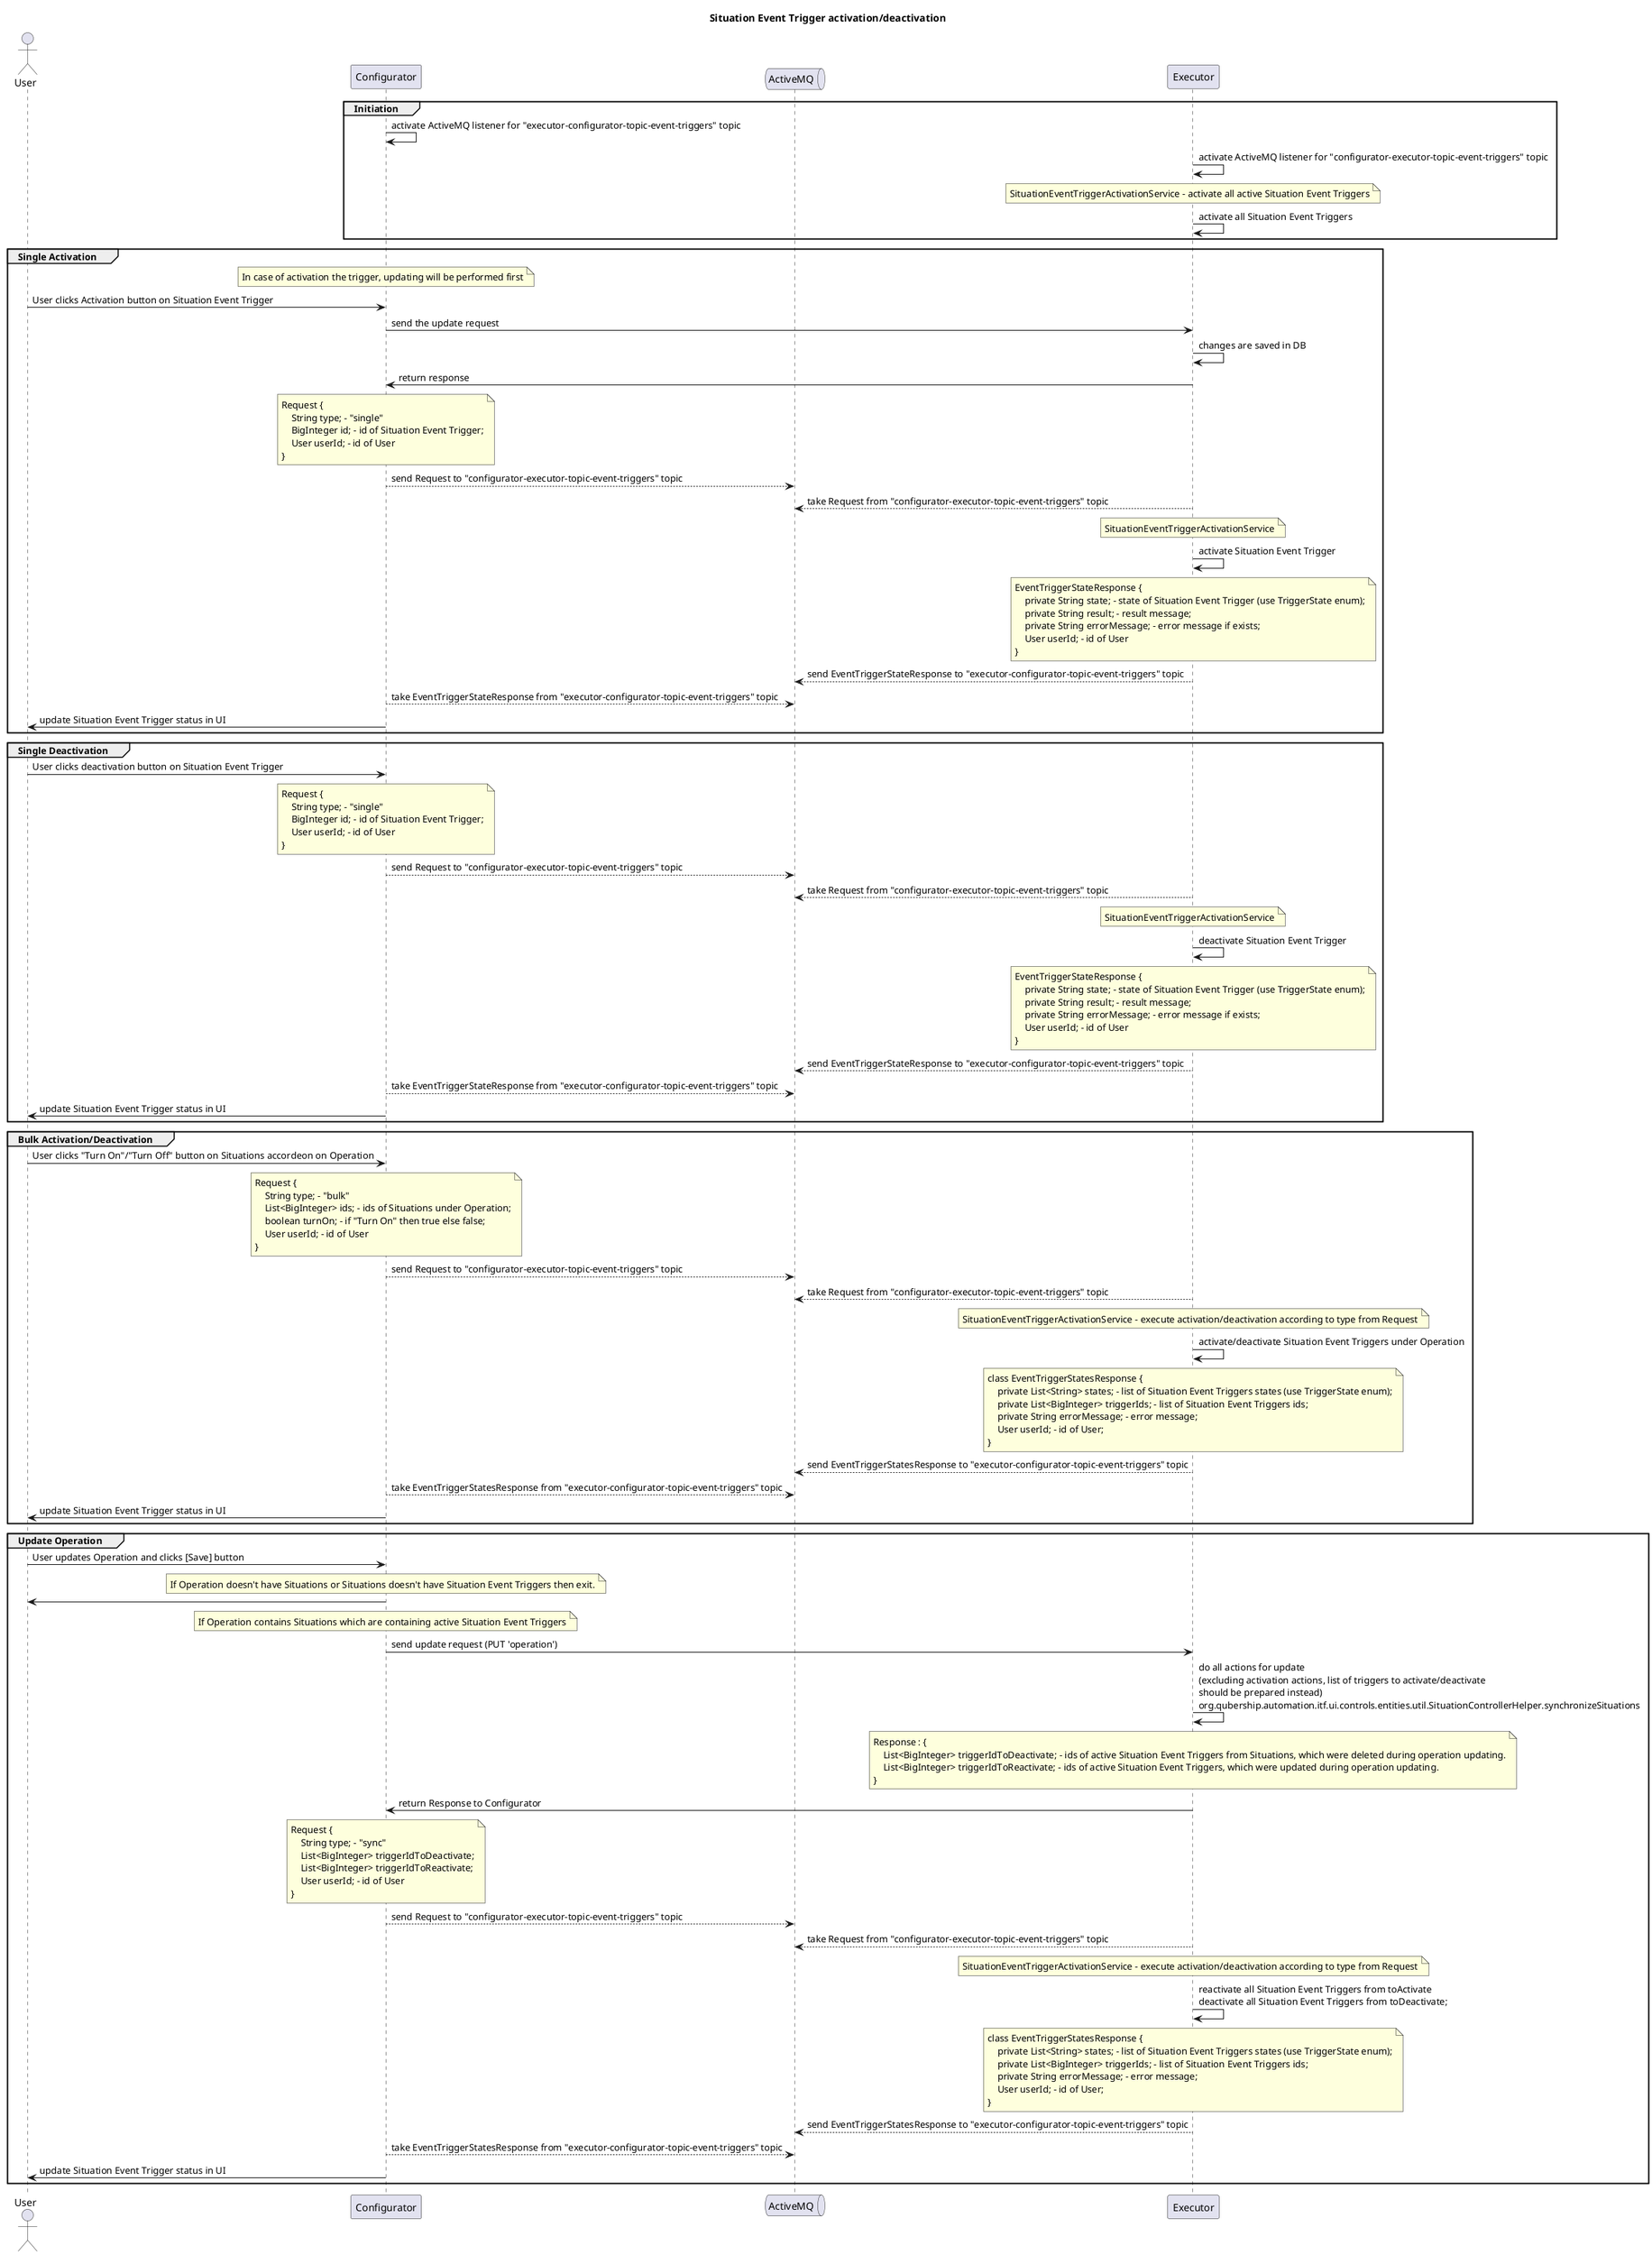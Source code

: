 @startuml
title Situation Event Trigger activation/deactivation

actor User
participant Configurator
queue ActiveMQ
participant Executor

group Initiation
    Configurator -> Configurator: activate ActiveMQ listener for "executor-configurator-topic-event-triggers" topic
    Executor -> Executor: activate ActiveMQ listener for "configurator-executor-topic-event-triggers" topic
    note over Executor
        SituationEventTriggerActivationService - activate all active Situation Event Triggers
    end note
    Executor -> Executor: activate all Situation Event Triggers
end

group Single Activation
    note over Configurator
        In case of activation the trigger, updating will be performed first
    end note

    User -> Configurator: User clicks Activation button on Situation Event Trigger
    Configurator -> Executor: send the update request
    Executor -> Executor: changes are saved in DB
    Executor -> Configurator: return response

    note over Configurator
        Request {
            String type; - "single"
            BigInteger id; - id of Situation Event Trigger;
            User userId; - id of User
        }
    end note
    Configurator --> ActiveMQ: send Request to "configurator-executor-topic-event-triggers" topic
    Executor --> ActiveMQ: take Request from "configurator-executor-topic-event-triggers" topic

    note over Executor
        SituationEventTriggerActivationService
    end note
    Executor -> Executor: activate Situation Event Trigger

    note over Executor
        EventTriggerStateResponse {
            private String state; - state of Situation Event Trigger (use TriggerState enum);
            private String result; - result message;
            private String errorMessage; - error message if exists;
            User userId; - id of User
        }
    end note
    Executor --> ActiveMQ: send EventTriggerStateResponse to "executor-configurator-topic-event-triggers" topic
    Configurator --> ActiveMQ: take EventTriggerStateResponse from "executor-configurator-topic-event-triggers" topic
    Configurator -> User: update Situation Event Trigger status in UI
end

group Single Deactivation
    User -> Configurator: User clicks deactivation button on Situation Event Trigger

    note over Configurator
        Request {
            String type; - "single"
            BigInteger id; - id of Situation Event Trigger;
            User userId; - id of User
        }
    end note
    Configurator --> ActiveMQ: send Request to "configurator-executor-topic-event-triggers" topic
    Executor --> ActiveMQ: take Request from "configurator-executor-topic-event-triggers" topic

    note over Executor
        SituationEventTriggerActivationService
    end note
    Executor -> Executor: deactivate Situation Event Trigger

    note over Executor
        EventTriggerStateResponse {
            private String state; - state of Situation Event Trigger (use TriggerState enum);
            private String result; - result message;
            private String errorMessage; - error message if exists;
            User userId; - id of User
        }
    end note
    Executor --> ActiveMQ: send EventTriggerStateResponse to "executor-configurator-topic-event-triggers" topic
    Configurator --> ActiveMQ: take EventTriggerStateResponse from "executor-configurator-topic-event-triggers" topic
    Configurator -> User: update Situation Event Trigger status in UI
end

group Bulk Activation/Deactivation
    User -> Configurator: User clicks "Turn On"/"Turn Off" button on Situations accordeon on Operation
    note over Configurator
        Request {
            String type; - "bulk"
            List<BigInteger> ids; - ids of Situations under Operation;
            boolean turnOn; - if "Turn On" then true else false;
            User userId; - id of User
        }
    end note
    Configurator --> ActiveMQ: send Request to "configurator-executor-topic-event-triggers" topic
    Executor --> ActiveMQ: take Request from "configurator-executor-topic-event-triggers" topic

    note over Executor
        SituationEventTriggerActivationService - execute activation/deactivation according to type from Request
    end note
    Executor -> Executor: activate/deactivate Situation Event Triggers under Operation

    note over Executor
        class EventTriggerStatesResponse {
            private List<String> states; - list of Situation Event Triggers states (use TriggerState enum);
            private List<BigInteger> triggerIds; - list of Situation Event Triggers ids;
            private String errorMessage; - error message;
            User userId; - id of User;
        }
    end note
    Executor --> ActiveMQ: send EventTriggerStatesResponse to "executor-configurator-topic-event-triggers" topic
    Configurator --> ActiveMQ: take EventTriggerStatesResponse from "executor-configurator-topic-event-triggers" topic
    Configurator -> User: update Situation Event Trigger status in UI
end

group Update Operation
    User -> Configurator: User updates Operation and clicks [Save] button
    note over Configurator
        If Operation doesn't have Situations or Situations doesn't have Situation Event Triggers then exit.
    end note
    Configurator -> User

    note over Configurator
        If Operation contains Situations which are containing active Situation Event Triggers
    end note

    Configurator -> Executor: send update request (PUT 'operation')
    Executor -> Executor: do all actions for update \n(excluding activation actions, list of triggers to activate/deactivate \nshould be prepared instead) \norg.qubership.automation.itf.ui.controls.entities.util.SituationControllerHelper.synchronizeSituations
    note over Executor
        Response : {
            List<BigInteger> triggerIdToDeactivate; - ids of active Situation Event Triggers from Situations, which were deleted during operation updating.
            List<BigInteger> triggerIdToReactivate; - ids of active Situation Event Triggers, which were updated during operation updating.
        }
    end note
    Executor -> Configurator: return Response to Configurator

    note over Configurator
        Request {
            String type; - "sync"
            List<BigInteger> triggerIdToDeactivate;
            List<BigInteger> triggerIdToReactivate;
            User userId; - id of User
        }
    end note
    Configurator --> ActiveMQ: send Request to "configurator-executor-topic-event-triggers" topic
    Executor --> ActiveMQ: take Request from "configurator-executor-topic-event-triggers" topic

    note over Executor
        SituationEventTriggerActivationService - execute activation/deactivation according to type from Request
    end note
    Executor -> Executor: reactivate all Situation Event Triggers from toActivate\ndeactivate all Situation Event Triggers from toDeactivate;

    note over Executor
        class EventTriggerStatesResponse {
            private List<String> states; - list of Situation Event Triggers states (use TriggerState enum);
            private List<BigInteger> triggerIds; - list of Situation Event Triggers ids;
            private String errorMessage; - error message;
            User userId; - id of User;
        }
    end note
    Executor --> ActiveMQ: send EventTriggerStatesResponse to "executor-configurator-topic-event-triggers" topic
    Configurator --> ActiveMQ: take EventTriggerStatesResponse from "executor-configurator-topic-event-triggers" topic
    Configurator -> User: update Situation Event Trigger status in UI
end

@enduml

